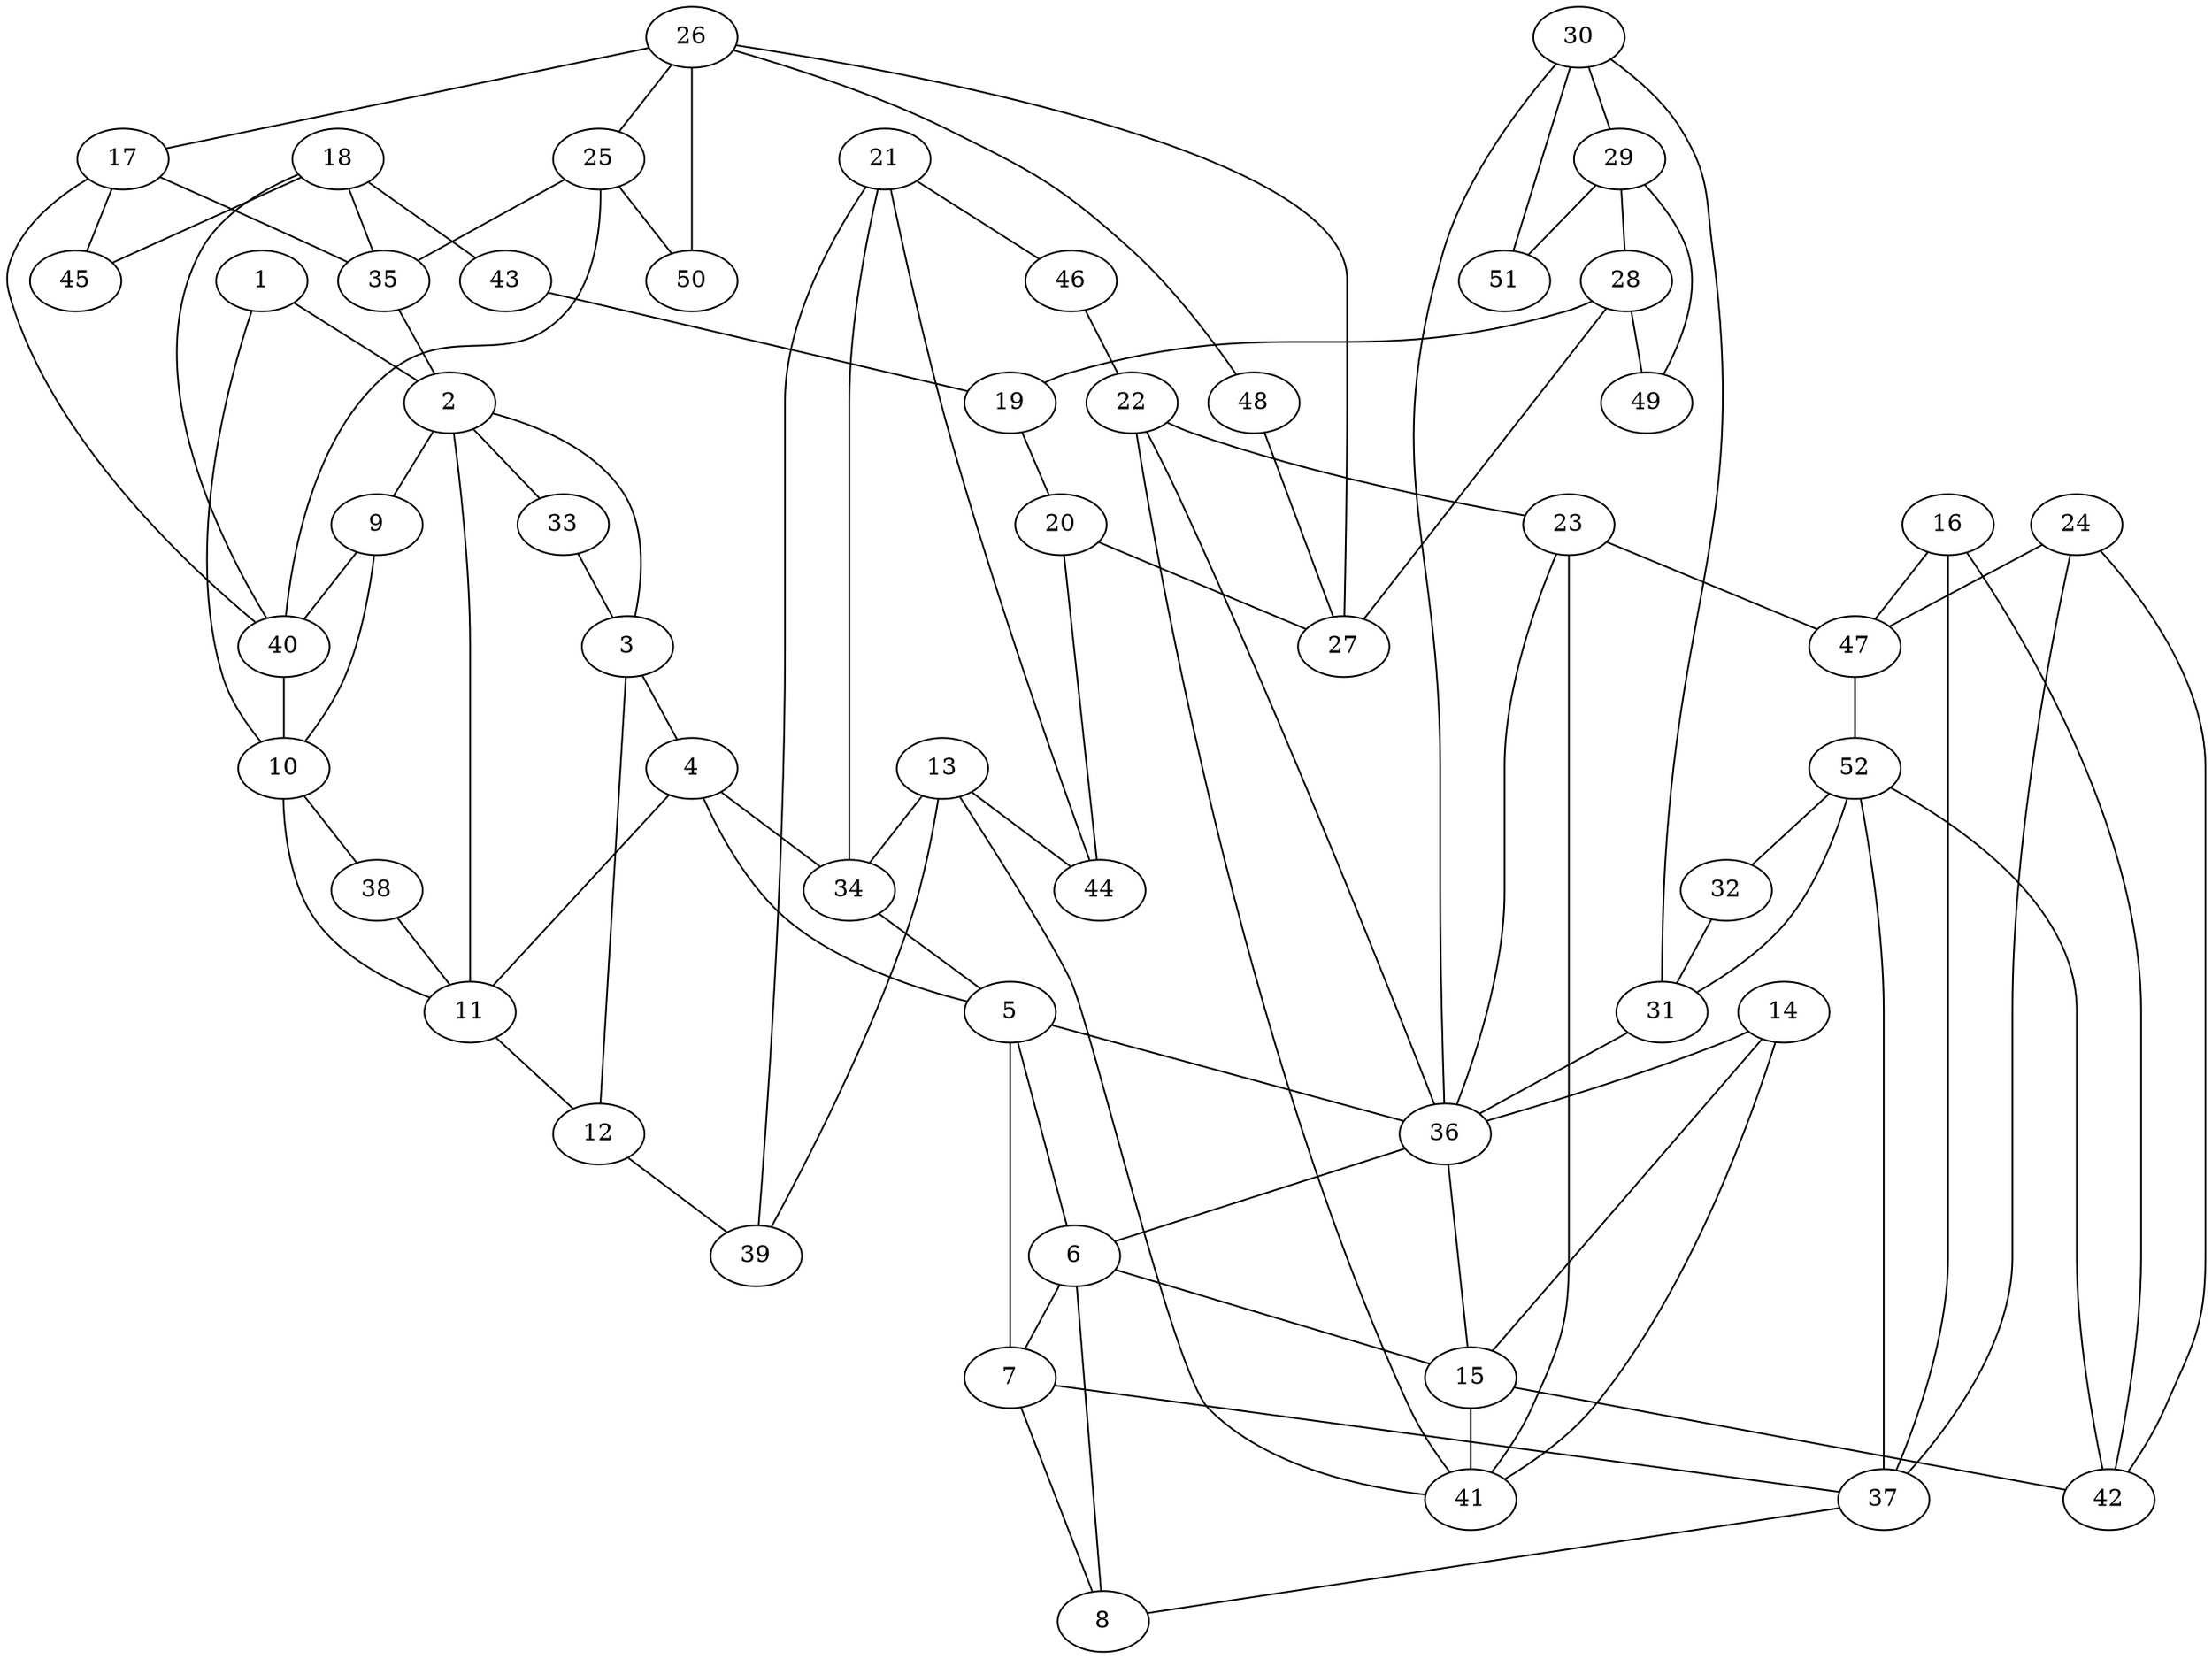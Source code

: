 graph pdb1m7h {
	1	 [aaLength=10,
		sequence=TRSERTELRN,
		type=0];
	2	 [aaLength=15,
		sequence=GKSTLAVELEHQLVR,
		type=0];
	1 -- 2	 [distance0="31.09259",
		frequency=1,
		type0=3];
	3	 [aaLength=6,
		sequence=DGDNIR,
		type=0];
	2 -- 3	 [distance0="28.13513",
		frequency=1,
		type0=2];
	9	 [aaLength=10,
		sequence=TRSERTELRN,
		type=0];
	2 -- 9	 [distance0="27.52873",
		frequency=1,
		type0=1];
	11	 [aaLength=7,
		sequence=DGDNIRF,
		type=0];
	2 -- 11	 [distance0="28.20375",
		frequency=1,
		type0=3];
	33	 [aaLength=4,
		sequence=AYRL,
		type=1];
	2 -- 33	 [distance0="5.0",
		frequency=1,
		type0=4];
	4	 [aaLength=22,
		sequence=SEADRNENIRRIAEVAKLFADS,
		type=0];
	3 -- 4	 [distance0="15.38656",
		distance1="9.0",
		frequency=2,
		type0=2,
		type1=4];
	4 -- 11	 [distance0="19.31163",
		frequency=1,
		type0=3];
	34	 [aaLength=5,
		sequence=IAITS,
		type=1];
	4 -- 34	 [distance0="2.0",
		frequency=1,
		type0=4];
	5	 [aaLength=14,
		sequence=YRKDRDTARQLHEV,
		type=0];
	5 -- 4	 [distance0="34.35348",
		frequency=1,
		type0=2];
	36	 [aaLength=7,
		sequence=FVEVYVD,
		type=1];
	5 -- 36	 [distance0="10.0",
		frequency=1,
		type0=4];
	6	 [aaLength=9,
		sequence=PVEVAEQRD,
		type=0];
	15	 [aaLength=8,
		sequence=GLYKKARE,
		type=0];
	6 -- 15	 [distance0="48.62512",
		frequency=1,
		type0=3];
	6 -- 5	 [distance0="34.97577",
		frequency=1,
		type0=2];
	7	 [aaLength=7,
		sequence=GLYKKAR,
		type=0];
	6 -- 7	 [distance0="15.64583",
		distance1="2.0",
		frequency=2,
		type0=1,
		type1=4];
	7 -- 5	 [distance0="48.00351",
		frequency=1,
		type0=3];
	8	 [aaLength=16,
		sequence=PVQDAVKQIIDYLDTK,
		type=0];
	7 -- 8	 [distance0="47.52691",
		frequency=1,
		type0=2];
	37	 [aaLength=4,
		sequence=VHVK,
		type=1];
	7 -- 37	 [distance0="21.0",
		frequency=1,
		type0=4];
	8 -- 6	 [distance0="51.2188",
		frequency=1,
		type0=3];
	10	 [aaLength=16,
		sequence=GKSTLAVELEHQLVRD,
		type=0];
	9 -- 10	 [distance0="28.86069",
		frequency=1,
		type0=3];
	40	 [aaLength=6,
		sequence=LTIWLT,
		type=1];
	9 -- 40	 [distance0="3.0",
		frequency=1,
		type0=4];
	10 -- 1	 [distance0="27.29707",
		frequency=1,
		type0=1];
	10 -- 11	 [distance0="28.834",
		frequency=1,
		type0=2];
	38	 [aaLength=4,
		sequence=AYRL,
		type=1];
	10 -- 38	 [distance0="4.0",
		frequency=1,
		type0=4];
	12	 [aaLength=22,
		sequence=SEADRNENIRRIAEVAKLFADS,
		type=0];
	11 -- 12	 [distance0="18.99003",
		distance1="8.0",
		frequency=2,
		type0=2,
		type1=4];
	12 -- 3	 [distance0="17.72026",
		frequency=1,
		type0=2];
	39	 [aaLength=5,
		sequence=IAITS,
		type=1];
	12 -- 39	 [distance0="2.0",
		frequency=1,
		type0=4];
	13	 [aaLength=14,
		sequence=YRKDRDTARQLHEV,
		type=0];
	13 -- 34	 [distance0="25.4149",
		frequency=1,
		type0=1];
	13 -- 39	 [distance0="25.4149",
		frequency=1,
		type0=2];
	41	 [aaLength=7,
		sequence=FVEVYVD,
		type=1];
	13 -- 41	 [distance0="10.0",
		frequency=1,
		type0=4];
	44	 [aaLength=5,
		sequence=IAITS,
		type=1];
	13 -- 44	 [distance0="25.4149",
		frequency=1,
		type0=3];
	14	 [aaLength=9,
		sequence=PVEVAEQRD,
		type=0];
	14 -- 15	 [distance0="12.16254",
		distance1="2.0",
		frequency=2,
		type0=1,
		type1=4];
	14 -- 36	 [distance0="22.88949",
		frequency=1,
		type0=2];
	14 -- 41	 [distance0="22.88949",
		frequency=1,
		type0=3];
	15 -- 36	 [distance0="28.63106",
		frequency=1,
		type0=2];
	15 -- 41	 [distance0="28.63106",
		frequency=1,
		type0=3];
	42	 [aaLength=4,
		sequence=VHVK,
		type=1];
	15 -- 42	 [distance0="20.0",
		frequency=1,
		type0=4];
	16	 [aaLength=16,
		sequence=PVQDAVKQIIDYLDTK,
		type=0];
	16 -- 37	 [distance0="29.03861",
		frequency=1,
		type0=1];
	16 -- 42	 [distance0="29.03861",
		frequency=1,
		type0=2];
	47	 [aaLength=4,
		sequence=VHVK,
		type=1];
	16 -- 47	 [distance0="29.03861",
		frequency=1,
		type0=3];
	17	 [aaLength=10,
		sequence=TRSERTELRN,
		type=0];
	35	 [aaLength=6,
		sequence=LTIWLT,
		type=1];
	17 -- 35	 [distance0="20.66586",
		frequency=1,
		type0=2];
	17 -- 40	 [distance0="20.66586",
		frequency=1,
		type0=3];
	45	 [aaLength=6,
		sequence=LTIWLT,
		type=1];
	17 -- 45	 [distance0="3.0",
		frequency=1,
		type0=4];
	18	 [aaLength=15,
		sequence=GKSTLAVELEHQLVR,
		type=0];
	18 -- 35	 [distance0="16.84158",
		frequency=1,
		type0=1];
	18 -- 40	 [distance0="16.84158",
		frequency=1,
		type0=2];
	43	 [aaLength=5,
		sequence=AYRLD,
		type=1];
	18 -- 43	 [distance0="5.0",
		frequency=1,
		type0=4];
	18 -- 45	 [distance0="16.84158",
		frequency=1,
		type0=3];
	19	 [aaLength=5,
		sequence=GDNIR,
		type=0];
	20	 [aaLength=22,
		sequence=SEADRNENIRRIAEVAKLFADS,
		type=0];
	19 -- 20	 [distance0="14.3602",
		distance1="9.0",
		frequency=2,
		type0=2,
		type1=4];
	27	 [aaLength=7,
		sequence=DGDNIRF,
		type=0];
	20 -- 27	 [distance0="19.35429",
		frequency=1,
		type0=3];
	20 -- 44	 [distance0="2.0",
		frequency=1,
		type0=4];
	21	 [aaLength=14,
		sequence=YRKDRDTARQLHEV,
		type=0];
	21 -- 34	 [distance0="20.26474",
		frequency=1,
		type0=1];
	21 -- 39	 [distance0="20.26474",
		frequency=1,
		type0=2];
	21 -- 44	 [distance0="20.26474",
		frequency=1,
		type0=3];
	46	 [aaLength=7,
		sequence=FVEVYVD,
		type=1];
	21 -- 46	 [distance0="10.0",
		frequency=1,
		type0=4];
	22	 [aaLength=9,
		sequence=PVEVAEQRD,
		type=0];
	23	 [aaLength=8,
		sequence=GLYKKARE,
		type=0];
	22 -- 23	 [distance0="15.48143",
		distance1="2.0",
		frequency=2,
		type0=1,
		type1=4];
	22 -- 36	 [distance0="29.99036",
		frequency=1,
		type0=2];
	22 -- 41	 [distance0="29.99036",
		frequency=1,
		type0=3];
	23 -- 36	 [distance0="43.03204",
		frequency=1,
		type0=2];
	23 -- 41	 [distance0="43.03204",
		frequency=1,
		type0=3];
	23 -- 47	 [distance0="20.0",
		frequency=1,
		type0=4];
	24	 [aaLength=16,
		sequence=PVQDAVKQIIDYLDTK,
		type=0];
	24 -- 37	 [distance0="12.84961",
		frequency=1,
		type0=1];
	24 -- 42	 [distance0="12.84961",
		frequency=1,
		type0=2];
	24 -- 47	 [distance0="12.84961",
		frequency=1,
		type0=3];
	25	 [aaLength=10,
		sequence=TRSERTELRN,
		type=0];
	25 -- 35	 [distance0="22.2889",
		frequency=1,
		type0=2];
	25 -- 40	 [distance0="22.2889",
		frequency=1,
		type0=3];
	50	 [aaLength=6,
		sequence=LTIWLT,
		type=1];
	25 -- 50	 [distance0="3.0",
		frequency=1,
		type0=4];
	26	 [aaLength=15,
		sequence=GKSTLAVELEHQLVR,
		type=0];
	26 -- 17	 [distance0="27.25611",
		frequency=1,
		type0=1];
	26 -- 25	 [distance0="28.8958",
		frequency=1,
		type0=3];
	26 -- 27	 [distance0="28.79624",
		frequency=1,
		type0=2];
	48	 [aaLength=4,
		sequence=AYRL,
		type=1];
	26 -- 48	 [distance0="5.0",
		frequency=1,
		type0=4];
	28	 [aaLength=22,
		sequence=SEADRNENIRRIAEVAKLFADS,
		type=0];
	27 -- 28	 [distance0="19.05935",
		distance1="8.0",
		frequency=2,
		type0=2,
		type1=4];
	28 -- 19	 [distance0="15.51422",
		frequency=1,
		type0=2];
	49	 [aaLength=5,
		sequence=IAITS,
		type=1];
	28 -- 49	 [distance0="2.0",
		frequency=1,
		type0=4];
	29	 [aaLength=14,
		sequence=YRKDRDTARQLHEV,
		type=0];
	29 -- 28	 [distance0="34.48811",
		frequency=1,
		type0=2];
	51	 [aaLength=7,
		sequence=FVEVYVD,
		type=1];
	29 -- 51	 [distance0="10.0",
		frequency=1,
		type0=4];
	30	 [aaLength=9,
		sequence=PVEVAEQRD,
		type=0];
	30 -- 29	 [distance0="37.28146",
		frequency=1,
		type0=2];
	31	 [aaLength=8,
		sequence=GLYKKARE,
		type=0];
	30 -- 31	 [distance0="12.15412",
		distance1="2.0",
		frequency=2,
		type0=1,
		type1=4];
	30 -- 36	 [distance0="41.33321",
		frequency=1,
		type0=3];
	31 -- 36	 [distance0="42.59081",
		frequency=1,
		type0=3];
	52	 [aaLength=4,
		sequence=VHVK,
		type=1];
	31 -- 52	 [distance0="20.0",
		frequency=1,
		type0=4];
	32	 [aaLength=16,
		sequence=PVQDAVKQIIDYLDTK,
		type=0];
	32 -- 31	 [distance0="37.64733",
		frequency=1,
		type0=1];
	33 -- 3	 [distance0="0.0",
		frequency=1,
		type0=5];
	34 -- 5	 [distance0="4.0",
		frequency=1,
		type0=4];
	35 -- 2	 [distance0="5.0",
		frequency=1,
		type0=4];
	36 -- 6	 [distance0="1.0",
		frequency=1,
		type0=4];
	37 -- 8	 [distance0="4.0",
		frequency=1,
		type0=4];
	38 -- 11	 [distance0="0.0",
		frequency=1,
		type0=5];
	40 -- 10	 [distance0="5.0",
		frequency=1,
		type0=4];
	43 -- 19	 [distance0="0.0",
		frequency=1,
		type0=5];
	46 -- 22	 [distance0="1.0",
		frequency=1,
		type0=4];
	47 -- 52	 [distance0="0.0",
		frequency=1,
		type0=3];
	48 -- 27	 [distance0="0.0",
		frequency=1,
		type0=5];
	49 -- 29	 [distance0="4.0",
		frequency=1,
		type0=4];
	50 -- 26	 [distance0="5.0",
		frequency=1,
		type0=4];
	51 -- 30	 [distance0="1.0",
		frequency=1,
		type0=4];
	52 -- 32	 [distance0="4.0",
		frequency=1,
		type0=4];
	52 -- 37	 [distance0="0.0",
		frequency=1,
		type0=1];
	52 -- 42	 [distance0="0.0",
		frequency=1,
		type0=2];
}
